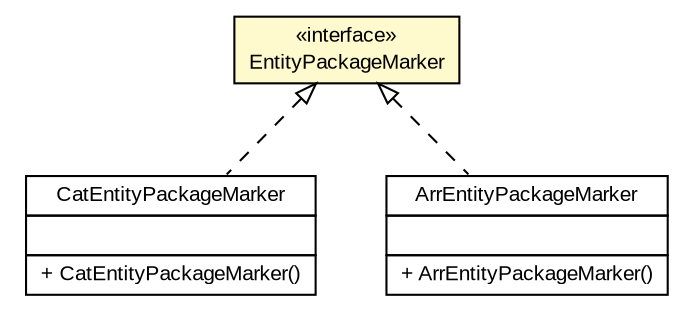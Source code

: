 #!/usr/local/bin/dot
#
# Class diagram 
# Generated by UMLGraph version R5_6 (http://www.umlgraph.org/)
#

digraph G {
	edge [fontname="arial",fontsize=10,labelfontname="arial",labelfontsize=10];
	node [fontname="arial",fontsize=10,shape=plaintext];
	nodesep=0.25;
	ranksep=0.5;
	// br.gov.to.sefaz.persistence.configuration.EntityPackageMarker
	c8593 [label=<<table title="br.gov.to.sefaz.persistence.configuration.EntityPackageMarker" border="0" cellborder="1" cellspacing="0" cellpadding="2" port="p" bgcolor="lemonChiffon" href="./EntityPackageMarker.html">
		<tr><td><table border="0" cellspacing="0" cellpadding="1">
<tr><td align="center" balign="center"> &#171;interface&#187; </td></tr>
<tr><td align="center" balign="center"> EntityPackageMarker </td></tr>
		</table></td></tr>
		</table>>, URL="./EntityPackageMarker.html", fontname="arial", fontcolor="black", fontsize=10.0];
	// br.gov.to.sefaz.cat.persistence.entity.CatEntityPackageMarker
	c8630 [label=<<table title="br.gov.to.sefaz.cat.persistence.entity.CatEntityPackageMarker" border="0" cellborder="1" cellspacing="0" cellpadding="2" port="p" href="../../cat/persistence/entity/CatEntityPackageMarker.html">
		<tr><td><table border="0" cellspacing="0" cellpadding="1">
<tr><td align="center" balign="center"> CatEntityPackageMarker </td></tr>
		</table></td></tr>
		<tr><td><table border="0" cellspacing="0" cellpadding="1">
<tr><td align="left" balign="left">  </td></tr>
		</table></td></tr>
		<tr><td><table border="0" cellspacing="0" cellpadding="1">
<tr><td align="left" balign="left"> + CatEntityPackageMarker() </td></tr>
		</table></td></tr>
		</table>>, URL="../../cat/persistence/entity/CatEntityPackageMarker.html", fontname="arial", fontcolor="black", fontsize=10.0];
	// br.gov.to.sefaz.arr.parametros.persistence.entity.ArrEntityPackageMarker
	c8667 [label=<<table title="br.gov.to.sefaz.arr.parametros.persistence.entity.ArrEntityPackageMarker" border="0" cellborder="1" cellspacing="0" cellpadding="2" port="p" href="../../arr/parametros/persistence/entity/ArrEntityPackageMarker.html">
		<tr><td><table border="0" cellspacing="0" cellpadding="1">
<tr><td align="center" balign="center"> ArrEntityPackageMarker </td></tr>
		</table></td></tr>
		<tr><td><table border="0" cellspacing="0" cellpadding="1">
<tr><td align="left" balign="left">  </td></tr>
		</table></td></tr>
		<tr><td><table border="0" cellspacing="0" cellpadding="1">
<tr><td align="left" balign="left"> + ArrEntityPackageMarker() </td></tr>
		</table></td></tr>
		</table>>, URL="../../arr/parametros/persistence/entity/ArrEntityPackageMarker.html", fontname="arial", fontcolor="black", fontsize=10.0];
	//br.gov.to.sefaz.cat.persistence.entity.CatEntityPackageMarker implements br.gov.to.sefaz.persistence.configuration.EntityPackageMarker
	c8593:p -> c8630:p [dir=back,arrowtail=empty,style=dashed];
	//br.gov.to.sefaz.arr.parametros.persistence.entity.ArrEntityPackageMarker implements br.gov.to.sefaz.persistence.configuration.EntityPackageMarker
	c8593:p -> c8667:p [dir=back,arrowtail=empty,style=dashed];
}

